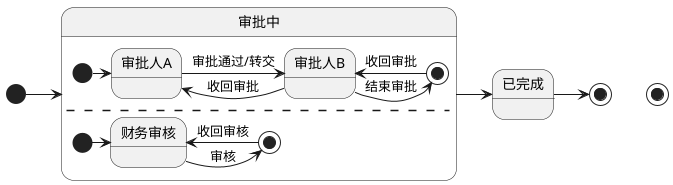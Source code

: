 @startuml
'https://plantuml.com/sequence-diagram

state end3    <<end>>
state end4    <<end>>
[*] -> 审批中


state 审批中 {
state end1    <<end>>

  [*] -> 审批人A
  审批人A -> 审批人B : 审批通过/转交
  审批人B -left-> 审批人A :收回审批
  end1 -left> 审批人B : 收回审批
  审批人B -> end1 : 结束审批
  --
  state end2    <<end>>
  [*] -> 财务审核
  财务审核 -> end2 : 审核
  end2 -> 财务审核 : 收回审核
}

审批中 -> 已完成
已完成 -> end3

@enduml